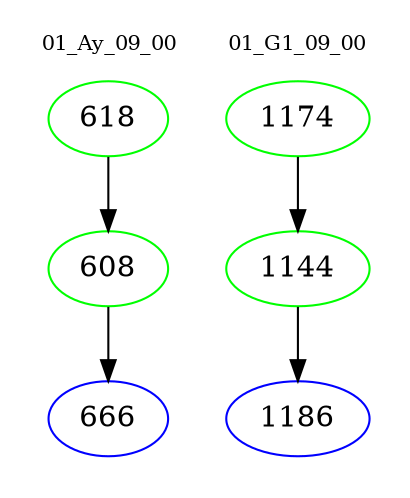 digraph{
subgraph cluster_0 {
color = white
label = "01_Ay_09_00";
fontsize=10;
T0_618 [label="618", color="green"]
T0_618 -> T0_608 [color="black"]
T0_608 [label="608", color="green"]
T0_608 -> T0_666 [color="black"]
T0_666 [label="666", color="blue"]
}
subgraph cluster_1 {
color = white
label = "01_G1_09_00";
fontsize=10;
T1_1174 [label="1174", color="green"]
T1_1174 -> T1_1144 [color="black"]
T1_1144 [label="1144", color="green"]
T1_1144 -> T1_1186 [color="black"]
T1_1186 [label="1186", color="blue"]
}
}
